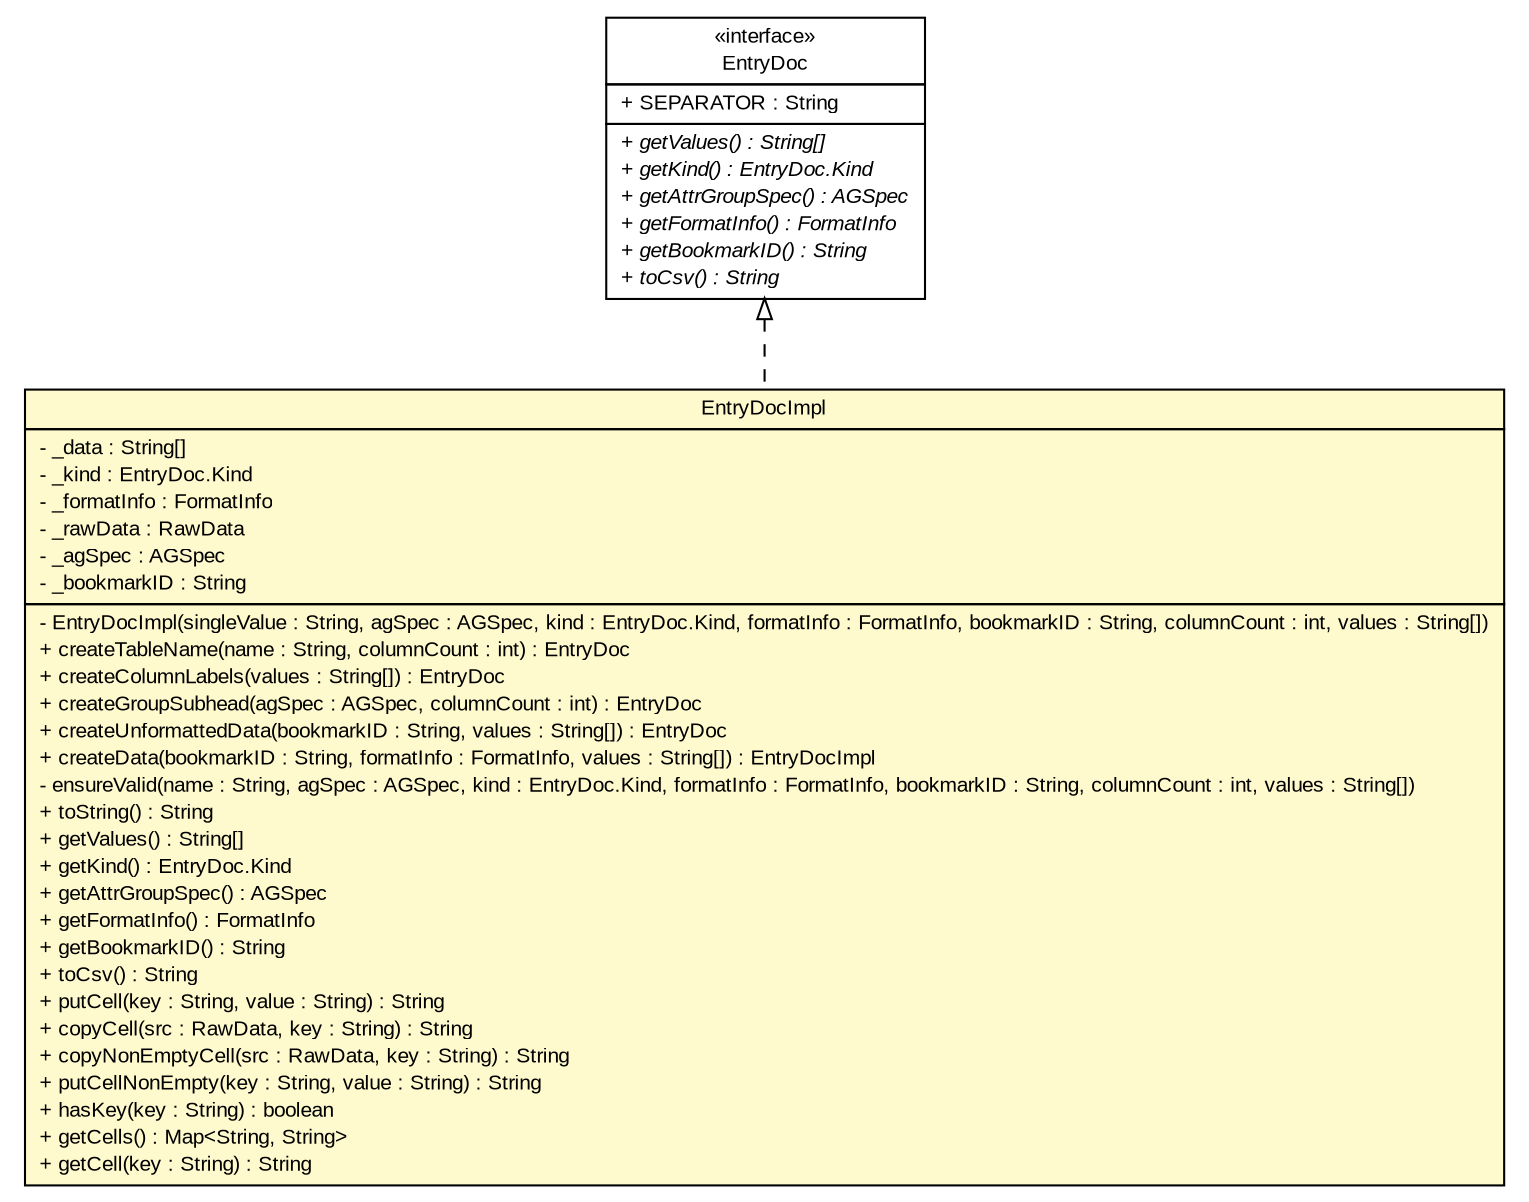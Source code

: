 #!/usr/local/bin/dot
#
# Class diagram 
# Generated by UMLGraph version R5_6_6-6-g3bdff0 (http://www.umlgraph.org/)
#

digraph G {
	edge [fontname="arial",fontsize=10,labelfontname="arial",labelfontsize=10];
	node [fontname="arial",fontsize=10,shape=plaintext];
	nodesep=0.25;
	ranksep=0.5;
	// org.tanjakostic.jcleancim.docgen.collector.EntryDoc
	c113196 [label=<<table title="org.tanjakostic.jcleancim.docgen.collector.EntryDoc" border="0" cellborder="1" cellspacing="0" cellpadding="2" port="p" href="../EntryDoc.html">
		<tr><td><table border="0" cellspacing="0" cellpadding="1">
<tr><td align="center" balign="center"> &#171;interface&#187; </td></tr>
<tr><td align="center" balign="center"> EntryDoc </td></tr>
		</table></td></tr>
		<tr><td><table border="0" cellspacing="0" cellpadding="1">
<tr><td align="left" balign="left"> + SEPARATOR : String </td></tr>
		</table></td></tr>
		<tr><td><table border="0" cellspacing="0" cellpadding="1">
<tr><td align="left" balign="left"><font face="Arial Italic" point-size="10.0"> + getValues() : String[] </font></td></tr>
<tr><td align="left" balign="left"><font face="Arial Italic" point-size="10.0"> + getKind() : EntryDoc.Kind </font></td></tr>
<tr><td align="left" balign="left"><font face="Arial Italic" point-size="10.0"> + getAttrGroupSpec() : AGSpec </font></td></tr>
<tr><td align="left" balign="left"><font face="Arial Italic" point-size="10.0"> + getFormatInfo() : FormatInfo </font></td></tr>
<tr><td align="left" balign="left"><font face="Arial Italic" point-size="10.0"> + getBookmarkID() : String </font></td></tr>
<tr><td align="left" balign="left"><font face="Arial Italic" point-size="10.0"> + toCsv() : String </font></td></tr>
		</table></td></tr>
		</table>>, URL="../EntryDoc.html", fontname="arial", fontcolor="black", fontsize=10.0];
	// org.tanjakostic.jcleancim.docgen.collector.impl.EntryDocImpl
	c113218 [label=<<table title="org.tanjakostic.jcleancim.docgen.collector.impl.EntryDocImpl" border="0" cellborder="1" cellspacing="0" cellpadding="2" port="p" bgcolor="lemonChiffon" href="./EntryDocImpl.html">
		<tr><td><table border="0" cellspacing="0" cellpadding="1">
<tr><td align="center" balign="center"> EntryDocImpl </td></tr>
		</table></td></tr>
		<tr><td><table border="0" cellspacing="0" cellpadding="1">
<tr><td align="left" balign="left"> - _data : String[] </td></tr>
<tr><td align="left" balign="left"> - _kind : EntryDoc.Kind </td></tr>
<tr><td align="left" balign="left"> - _formatInfo : FormatInfo </td></tr>
<tr><td align="left" balign="left"> - _rawData : RawData </td></tr>
<tr><td align="left" balign="left"> - _agSpec : AGSpec </td></tr>
<tr><td align="left" balign="left"> - _bookmarkID : String </td></tr>
		</table></td></tr>
		<tr><td><table border="0" cellspacing="0" cellpadding="1">
<tr><td align="left" balign="left"> - EntryDocImpl(singleValue : String, agSpec : AGSpec, kind : EntryDoc.Kind, formatInfo : FormatInfo, bookmarkID : String, columnCount : int, values : String[]) </td></tr>
<tr><td align="left" balign="left"> + createTableName(name : String, columnCount : int) : EntryDoc </td></tr>
<tr><td align="left" balign="left"> + createColumnLabels(values : String[]) : EntryDoc </td></tr>
<tr><td align="left" balign="left"> + createGroupSubhead(agSpec : AGSpec, columnCount : int) : EntryDoc </td></tr>
<tr><td align="left" balign="left"> + createUnformattedData(bookmarkID : String, values : String[]) : EntryDoc </td></tr>
<tr><td align="left" balign="left"> + createData(bookmarkID : String, formatInfo : FormatInfo, values : String[]) : EntryDocImpl </td></tr>
<tr><td align="left" balign="left"> - ensureValid(name : String, agSpec : AGSpec, kind : EntryDoc.Kind, formatInfo : FormatInfo, bookmarkID : String, columnCount : int, values : String[]) </td></tr>
<tr><td align="left" balign="left"> + toString() : String </td></tr>
<tr><td align="left" balign="left"> + getValues() : String[] </td></tr>
<tr><td align="left" balign="left"> + getKind() : EntryDoc.Kind </td></tr>
<tr><td align="left" balign="left"> + getAttrGroupSpec() : AGSpec </td></tr>
<tr><td align="left" balign="left"> + getFormatInfo() : FormatInfo </td></tr>
<tr><td align="left" balign="left"> + getBookmarkID() : String </td></tr>
<tr><td align="left" balign="left"> + toCsv() : String </td></tr>
<tr><td align="left" balign="left"> + putCell(key : String, value : String) : String </td></tr>
<tr><td align="left" balign="left"> + copyCell(src : RawData, key : String) : String </td></tr>
<tr><td align="left" balign="left"> + copyNonEmptyCell(src : RawData, key : String) : String </td></tr>
<tr><td align="left" balign="left"> + putCellNonEmpty(key : String, value : String) : String </td></tr>
<tr><td align="left" balign="left"> + hasKey(key : String) : boolean </td></tr>
<tr><td align="left" balign="left"> + getCells() : Map&lt;String, String&gt; </td></tr>
<tr><td align="left" balign="left"> + getCell(key : String) : String </td></tr>
		</table></td></tr>
		</table>>, URL="./EntryDocImpl.html", fontname="arial", fontcolor="black", fontsize=10.0];
	//org.tanjakostic.jcleancim.docgen.collector.impl.EntryDocImpl implements org.tanjakostic.jcleancim.docgen.collector.EntryDoc
	c113196:p -> c113218:p [dir=back,arrowtail=empty,style=dashed];
}

